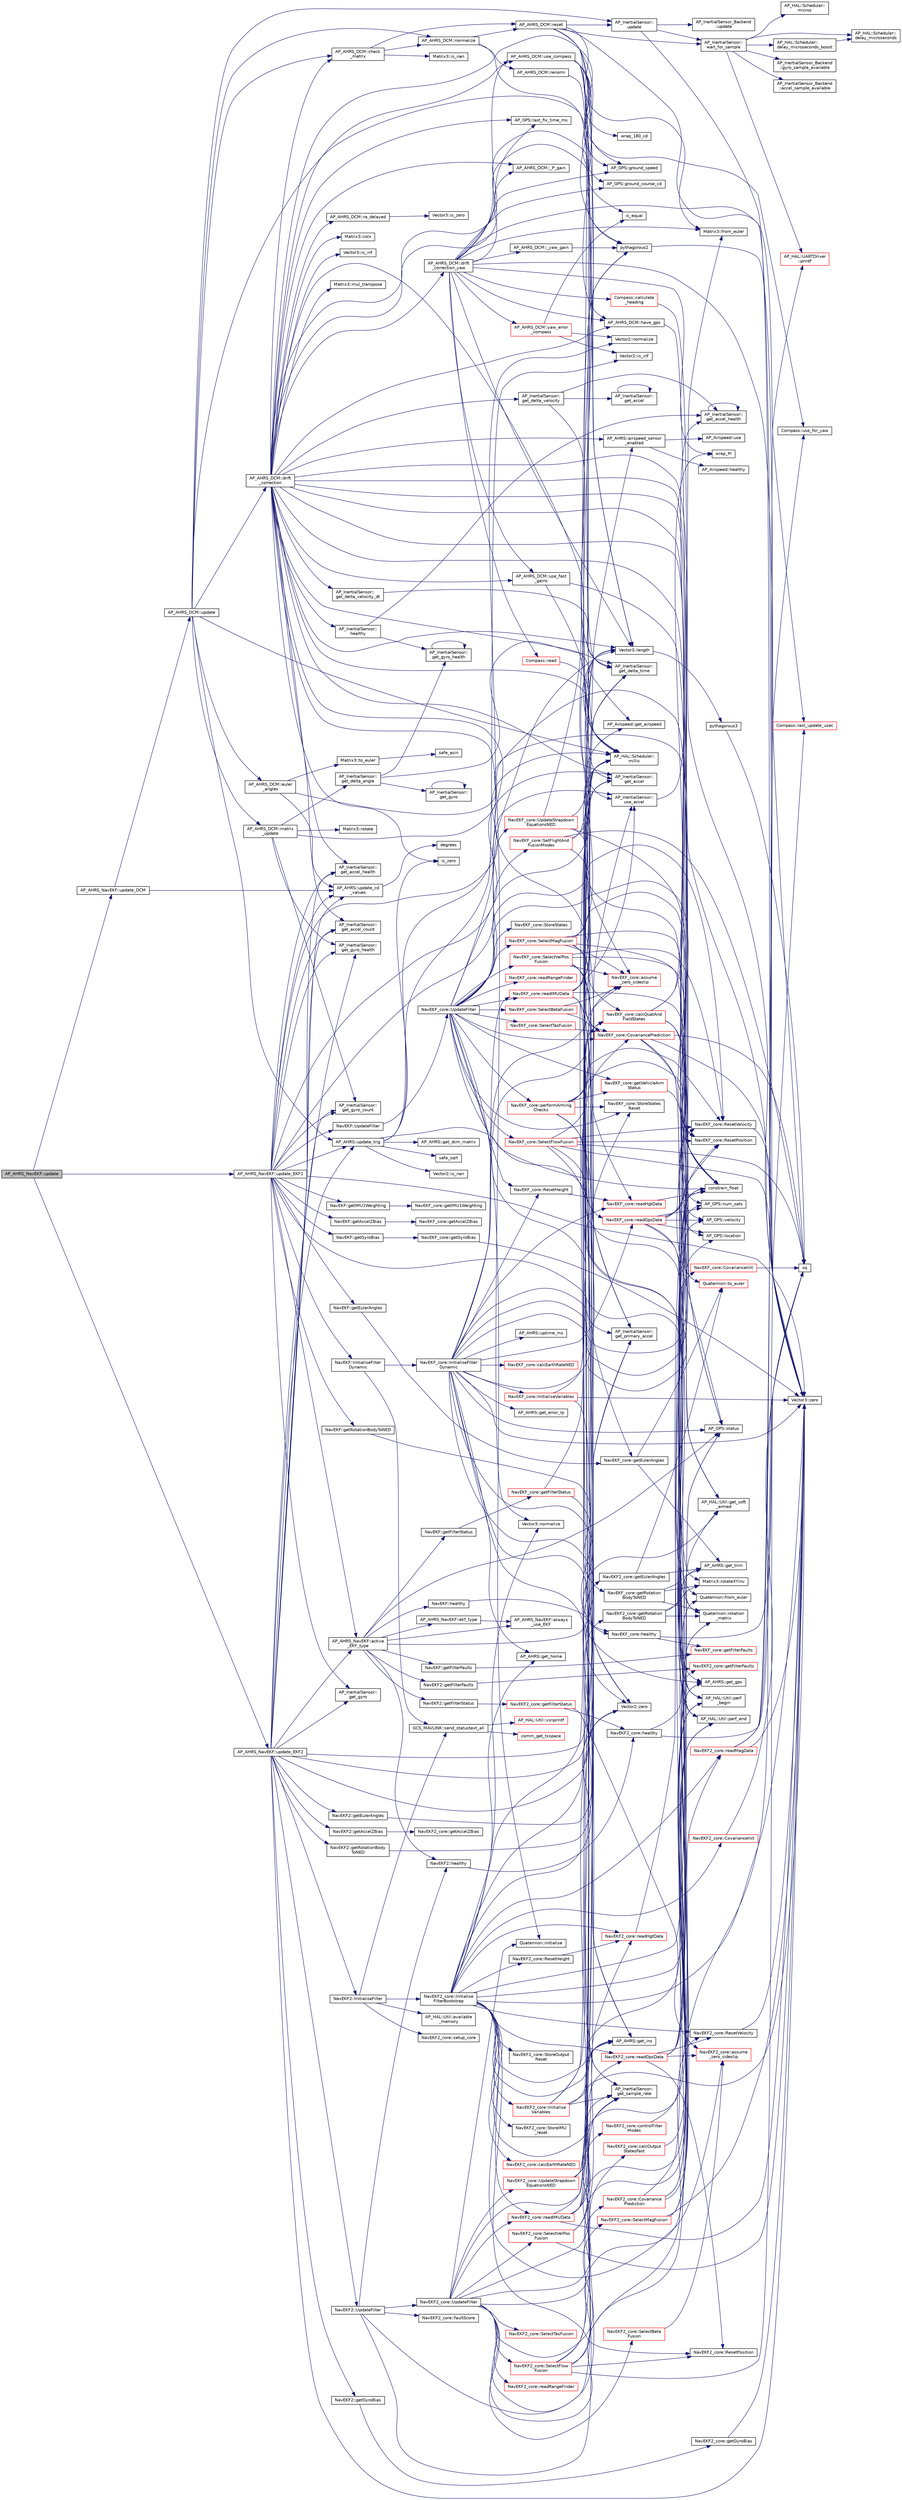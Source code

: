 digraph "AP_AHRS_NavEKF::update"
{
 // INTERACTIVE_SVG=YES
  edge [fontname="Helvetica",fontsize="10",labelfontname="Helvetica",labelfontsize="10"];
  node [fontname="Helvetica",fontsize="10",shape=record];
  rankdir="LR";
  Node1 [label="AP_AHRS_NavEKF::update",height=0.2,width=0.4,color="black", fillcolor="grey75", style="filled", fontcolor="black"];
  Node1 -> Node2 [color="midnightblue",fontsize="10",style="solid",fontname="Helvetica"];
  Node2 [label="AP_AHRS_NavEKF::update_DCM",height=0.2,width=0.4,color="black", fillcolor="white", style="filled",URL="$classAP__AHRS__NavEKF.html#a95d351e1c2bc77147bb535a28261cf23"];
  Node2 -> Node3 [color="midnightblue",fontsize="10",style="solid",fontname="Helvetica"];
  Node3 [label="AP_AHRS::update_cd\l_values",height=0.2,width=0.4,color="black", fillcolor="white", style="filled",URL="$classAP__AHRS.html#a8bf3f8d2410b5456bc43b937c872e6bb"];
  Node3 -> Node4 [color="midnightblue",fontsize="10",style="solid",fontname="Helvetica"];
  Node4 [label="degrees",height=0.2,width=0.4,color="black", fillcolor="white", style="filled",URL="$AP__Math_8h.html#a420f396aeb3fce0177dead408c1c2da2"];
  Node2 -> Node5 [color="midnightblue",fontsize="10",style="solid",fontname="Helvetica"];
  Node5 [label="AP_AHRS_DCM::update",height=0.2,width=0.4,color="black", fillcolor="white", style="filled",URL="$classAP__AHRS__DCM.html#a6bf59b99999767fdbf4dfd363bc51bfd"];
  Node5 -> Node6 [color="midnightblue",fontsize="10",style="solid",fontname="Helvetica"];
  Node6 [label="AP_HAL::Scheduler::\lmillis",height=0.2,width=0.4,color="black", fillcolor="white", style="filled",URL="$classAP__HAL_1_1Scheduler.html#a26b68339fc68a562d8d3a1238d0ec8c1"];
  Node5 -> Node7 [color="midnightblue",fontsize="10",style="solid",fontname="Helvetica"];
  Node7 [label="AP_InertialSensor::\lupdate",height=0.2,width=0.4,color="black", fillcolor="white", style="filled",URL="$classAP__InertialSensor.html#a2ab4e9e49af5ae38f38d3818fde2b675"];
  Node7 -> Node8 [color="midnightblue",fontsize="10",style="solid",fontname="Helvetica"];
  Node8 [label="AP_InertialSensor::\lwait_for_sample",height=0.2,width=0.4,color="black", fillcolor="white", style="filled",URL="$classAP__InertialSensor.html#aa4faf114689e827390b5da7bc6fd5f20"];
  Node8 -> Node9 [color="midnightblue",fontsize="10",style="solid",fontname="Helvetica"];
  Node9 [label="AP_HAL::Scheduler::\lmicros",height=0.2,width=0.4,color="black", fillcolor="white", style="filled",URL="$classAP__HAL_1_1Scheduler.html#add46d722bfb08a16f220e63591654e46"];
  Node8 -> Node10 [color="midnightblue",fontsize="10",style="solid",fontname="Helvetica"];
  Node10 [label="AP_HAL::Scheduler::\ldelay_microseconds_boost",height=0.2,width=0.4,color="black", fillcolor="white", style="filled",URL="$classAP__HAL_1_1Scheduler.html#aa0beaea3a0ce331569f7617c10a06f53"];
  Node10 -> Node11 [color="midnightblue",fontsize="10",style="solid",fontname="Helvetica"];
  Node11 [label="AP_HAL::Scheduler::\ldelay_microseconds",height=0.2,width=0.4,color="black", fillcolor="white", style="filled",URL="$classAP__HAL_1_1Scheduler.html#a78c4f1b1f192ac1c99544b6cc8f099b0"];
  Node8 -> Node12 [color="midnightblue",fontsize="10",style="solid",fontname="Helvetica"];
  Node12 [label="AP_InertialSensor_Backend\l::gyro_sample_available",height=0.2,width=0.4,color="black", fillcolor="white", style="filled",URL="$classAP__InertialSensor__Backend.html#a1e40c452864d32dba89bb000c4381e52"];
  Node8 -> Node13 [color="midnightblue",fontsize="10",style="solid",fontname="Helvetica"];
  Node13 [label="AP_InertialSensor_Backend\l::accel_sample_available",height=0.2,width=0.4,color="black", fillcolor="white", style="filled",URL="$classAP__InertialSensor__Backend.html#a0136c556865dd4a0f123ce8444f042de"];
  Node8 -> Node11 [color="midnightblue",fontsize="10",style="solid",fontname="Helvetica"];
  Node8 -> Node14 [color="midnightblue",fontsize="10",style="solid",fontname="Helvetica"];
  Node14 [label="AP_HAL::UARTDriver\l::printf",height=0.2,width=0.4,color="red", fillcolor="white", style="filled",URL="$classAP__HAL_1_1UARTDriver.html#a65c7824b8877f7a2f79365c8ffae8f56"];
  Node7 -> Node15 [color="midnightblue",fontsize="10",style="solid",fontname="Helvetica"];
  Node15 [label="AP_InertialSensor_Backend\l::update",height=0.2,width=0.4,color="black", fillcolor="white", style="filled",URL="$classAP__InertialSensor__Backend.html#a7016ddeb343d823f9fe518fd414ba848"];
  Node7 -> Node16 [color="midnightblue",fontsize="10",style="solid",fontname="Helvetica"];
  Node16 [label="Vector3::zero",height=0.2,width=0.4,color="black", fillcolor="white", style="filled",URL="$classVector3.html#adf1769d5ee5df2f8585df2f540fa5efe"];
  Node5 -> Node17 [color="midnightblue",fontsize="10",style="solid",fontname="Helvetica"];
  Node17 [label="AP_InertialSensor::\lget_delta_time",height=0.2,width=0.4,color="black", fillcolor="white", style="filled",URL="$classAP__InertialSensor.html#a7091792f55b39778157617b5e38e6075"];
  Node5 -> Node18 [color="midnightblue",fontsize="10",style="solid",fontname="Helvetica"];
  Node18 [label="AP_AHRS_DCM::matrix\l_update",height=0.2,width=0.4,color="black", fillcolor="white", style="filled",URL="$classAP__AHRS__DCM.html#acc7f8beea93c6ddd74f162c6816ad7a6"];
  Node18 -> Node16 [color="midnightblue",fontsize="10",style="solid",fontname="Helvetica"];
  Node18 -> Node19 [color="midnightblue",fontsize="10",style="solid",fontname="Helvetica"];
  Node19 [label="AP_InertialSensor::\lget_gyro_count",height=0.2,width=0.4,color="black", fillcolor="white", style="filled",URL="$classAP__InertialSensor.html#aef7fac4fe6ae817ed325f9e35735e94d"];
  Node18 -> Node20 [color="midnightblue",fontsize="10",style="solid",fontname="Helvetica"];
  Node20 [label="AP_InertialSensor::\lget_gyro_health",height=0.2,width=0.4,color="black", fillcolor="white", style="filled",URL="$classAP__InertialSensor.html#abc8c1aea2c3bc58a05d8d9832a9d1194"];
  Node18 -> Node21 [color="midnightblue",fontsize="10",style="solid",fontname="Helvetica"];
  Node21 [label="AP_InertialSensor::\lget_delta_angle",height=0.2,width=0.4,color="black", fillcolor="white", style="filled",URL="$classAP__InertialSensor.html#a3be069418436a7fc7a9f87c2b8b34730"];
  Node21 -> Node22 [color="midnightblue",fontsize="10",style="solid",fontname="Helvetica"];
  Node22 [label="AP_InertialSensor::\lget_gyro_health",height=0.2,width=0.4,color="black", fillcolor="white", style="filled",URL="$classAP__InertialSensor.html#aaaf8d4cc4a63cb4cd2aca8f3f59166e0"];
  Node22 -> Node22 [color="midnightblue",fontsize="10",style="solid",fontname="Helvetica"];
  Node21 -> Node23 [color="midnightblue",fontsize="10",style="solid",fontname="Helvetica"];
  Node23 [label="AP_InertialSensor::\lget_gyro",height=0.2,width=0.4,color="black", fillcolor="white", style="filled",URL="$classAP__InertialSensor.html#a2dfdb20e8bf86d75cf1e03f0b205ad77"];
  Node23 -> Node23 [color="midnightblue",fontsize="10",style="solid",fontname="Helvetica"];
  Node21 -> Node17 [color="midnightblue",fontsize="10",style="solid",fontname="Helvetica"];
  Node18 -> Node24 [color="midnightblue",fontsize="10",style="solid",fontname="Helvetica"];
  Node24 [label="Matrix3::rotate",height=0.2,width=0.4,color="black", fillcolor="white", style="filled",URL="$classMatrix3.html#a6f044e8d64f6f10e054af962487399b9"];
  Node5 -> Node25 [color="midnightblue",fontsize="10",style="solid",fontname="Helvetica"];
  Node25 [label="AP_AHRS_DCM::normalize",height=0.2,width=0.4,color="black", fillcolor="white", style="filled",URL="$classAP__AHRS__DCM.html#ace68e355f57ff433c22fab05ebecd549"];
  Node25 -> Node26 [color="midnightblue",fontsize="10",style="solid",fontname="Helvetica"];
  Node26 [label="AP_AHRS_DCM::renorm",height=0.2,width=0.4,color="black", fillcolor="white", style="filled",URL="$classAP__AHRS__DCM.html#a4e552fb518628edd09e649cebb091363"];
  Node26 -> Node27 [color="midnightblue",fontsize="10",style="solid",fontname="Helvetica"];
  Node27 [label="Vector3::length",height=0.2,width=0.4,color="black", fillcolor="white", style="filled",URL="$classVector3.html#ac1fd5514e368a1e1c2d13f71eda18345"];
  Node27 -> Node28 [color="midnightblue",fontsize="10",style="solid",fontname="Helvetica"];
  Node28 [label="pythagorous3",height=0.2,width=0.4,color="black", fillcolor="white", style="filled",URL="$AP__Math_8h.html#a6b05ff3296c2ed55b1cd74262a7330f6"];
  Node28 -> Node29 [color="midnightblue",fontsize="10",style="solid",fontname="Helvetica"];
  Node29 [label="sq",height=0.2,width=0.4,color="black", fillcolor="white", style="filled",URL="$AP__Math_8h.html#a00f57739f8671cb41eae08a51b7cbf7c"];
  Node25 -> Node6 [color="midnightblue",fontsize="10",style="solid",fontname="Helvetica"];
  Node25 -> Node30 [color="midnightblue",fontsize="10",style="solid",fontname="Helvetica"];
  Node30 [label="AP_AHRS_DCM::reset",height=0.2,width=0.4,color="black", fillcolor="white", style="filled",URL="$classAP__AHRS__DCM.html#ab7eaf00b45361ca1c55149781c10bb82"];
  Node30 -> Node16 [color="midnightblue",fontsize="10",style="solid",fontname="Helvetica"];
  Node30 -> Node31 [color="midnightblue",fontsize="10",style="solid",fontname="Helvetica"];
  Node31 [label="Matrix3::from_euler",height=0.2,width=0.4,color="black", fillcolor="white", style="filled",URL="$classMatrix3.html#a62587bd216436f09f06b9e1330f84bc0",tooltip="-*- tab-width: 4; Mode: C++; c-basic-offset: 4; indent-tabs-mode: nil -*- "];
  Node30 -> Node32 [color="midnightblue",fontsize="10",style="solid",fontname="Helvetica"];
  Node32 [label="AP_InertialSensor::\lget_accel",height=0.2,width=0.4,color="black", fillcolor="white", style="filled",URL="$classAP__InertialSensor.html#a0f63a4a0e6fc84d6ab9519bc4b254055"];
  Node30 -> Node27 [color="midnightblue",fontsize="10",style="solid",fontname="Helvetica"];
  Node30 -> Node8 [color="midnightblue",fontsize="10",style="solid",fontname="Helvetica"];
  Node30 -> Node7 [color="midnightblue",fontsize="10",style="solid",fontname="Helvetica"];
  Node30 -> Node33 [color="midnightblue",fontsize="10",style="solid",fontname="Helvetica"];
  Node33 [label="pythagorous2",height=0.2,width=0.4,color="black", fillcolor="white", style="filled",URL="$AP__Math_8h.html#a4a065531591469723bec18f9034a91c3"];
  Node33 -> Node29 [color="midnightblue",fontsize="10",style="solid",fontname="Helvetica"];
  Node30 -> Node6 [color="midnightblue",fontsize="10",style="solid",fontname="Helvetica"];
  Node5 -> Node34 [color="midnightblue",fontsize="10",style="solid",fontname="Helvetica"];
  Node34 [label="AP_AHRS_DCM::drift\l_correction",height=0.2,width=0.4,color="black", fillcolor="white", style="filled",URL="$classAP__AHRS__DCM.html#a8c3304b59bc6a27f24c686985c100549"];
  Node34 -> Node35 [color="midnightblue",fontsize="10",style="solid",fontname="Helvetica"];
  Node35 [label="AP_AHRS_DCM::drift\l_correction_yaw",height=0.2,width=0.4,color="black", fillcolor="white", style="filled",URL="$classAP__AHRS__DCM.html#a101f2aaddcc7e97e690924d4e9d7a191"];
  Node35 -> Node36 [color="midnightblue",fontsize="10",style="solid",fontname="Helvetica"];
  Node36 [label="AP_AHRS_DCM::use_compass",height=0.2,width=0.4,color="black", fillcolor="white", style="filled",URL="$classAP__AHRS__DCM.html#aa257c8f0d20ec0bd05d68c684c5b5f8a"];
  Node36 -> Node37 [color="midnightblue",fontsize="10",style="solid",fontname="Helvetica"];
  Node37 [label="Compass::use_for_yaw",height=0.2,width=0.4,color="black", fillcolor="white", style="filled",URL="$classCompass.html#a97437729a583cd900e4dd1d6d84a4a0e",tooltip="return true if the compass should be used for yaw calculations "];
  Node36 -> Node38 [color="midnightblue",fontsize="10",style="solid",fontname="Helvetica"];
  Node38 [label="AP_AHRS_DCM::have_gps",height=0.2,width=0.4,color="black", fillcolor="white", style="filled",URL="$classAP__AHRS__DCM.html#afa5a3211156bb998a42c39daf613b736"];
  Node38 -> Node39 [color="midnightblue",fontsize="10",style="solid",fontname="Helvetica"];
  Node39 [label="AP_GPS::status",height=0.2,width=0.4,color="black", fillcolor="white", style="filled",URL="$classAP__GPS.html#a9093c8cf1d5a78ccd8677229bb314d37",tooltip="Query GPS status. "];
  Node36 -> Node40 [color="midnightblue",fontsize="10",style="solid",fontname="Helvetica"];
  Node40 [label="AP_GPS::ground_speed",height=0.2,width=0.4,color="black", fillcolor="white", style="filled",URL="$classAP__GPS.html#a426041563da447ec6e9cde1926a88fdb"];
  Node36 -> Node41 [color="midnightblue",fontsize="10",style="solid",fontname="Helvetica"];
  Node41 [label="wrap_180_cd",height=0.2,width=0.4,color="black", fillcolor="white", style="filled",URL="$AP__Math_8h.html#a35821002985a8e3e526c8ccad9bb9934"];
  Node36 -> Node42 [color="midnightblue",fontsize="10",style="solid",fontname="Helvetica"];
  Node42 [label="AP_GPS::ground_course_cd",height=0.2,width=0.4,color="black", fillcolor="white", style="filled",URL="$classAP__GPS.html#a94caaa8676fecb6c0c4a8a58eea3b106"];
  Node36 -> Node27 [color="midnightblue",fontsize="10",style="solid",fontname="Helvetica"];
  Node36 -> Node6 [color="midnightblue",fontsize="10",style="solid",fontname="Helvetica"];
  Node35 -> Node43 [color="midnightblue",fontsize="10",style="solid",fontname="Helvetica"];
  Node43 [label="Compass::last_update_usec",height=0.2,width=0.4,color="red", fillcolor="white", style="filled",URL="$classCompass.html#a9600516e0dbde9186d3b14b3457af013"];
  Node35 -> Node44 [color="midnightblue",fontsize="10",style="solid",fontname="Helvetica"];
  Node44 [label="Compass::read",height=0.2,width=0.4,color="red", fillcolor="white", style="filled",URL="$classCompass.html#a2593e947a6c8a4937dccd2d367158b74"];
  Node44 -> Node6 [color="midnightblue",fontsize="10",style="solid",fontname="Helvetica"];
  Node35 -> Node45 [color="midnightblue",fontsize="10",style="solid",fontname="Helvetica"];
  Node45 [label="Compass::calculate\l_heading",height=0.2,width=0.4,color="red", fillcolor="white", style="filled",URL="$classCompass.html#aeef734d2cd69c8c0c3efa182ec7f80bb"];
  Node45 -> Node46 [color="midnightblue",fontsize="10",style="solid",fontname="Helvetica"];
  Node46 [label="constrain_float",height=0.2,width=0.4,color="black", fillcolor="white", style="filled",URL="$AP__Math_8h.html#a27149a7dfbb14319088e8332705c0046"];
  Node35 -> Node31 [color="midnightblue",fontsize="10",style="solid",fontname="Helvetica"];
  Node35 -> Node16 [color="midnightblue",fontsize="10",style="solid",fontname="Helvetica"];
  Node35 -> Node47 [color="midnightblue",fontsize="10",style="solid",fontname="Helvetica"];
  Node47 [label="AP_AHRS_DCM::yaw_error\l_compass",height=0.2,width=0.4,color="red", fillcolor="white", style="filled",URL="$classAP__AHRS__DCM.html#a5a98cf4f7346879e60a0f977757a6634"];
  Node47 -> Node48 [color="midnightblue",fontsize="10",style="solid",fontname="Helvetica"];
  Node48 [label="Vector2::normalize",height=0.2,width=0.4,color="black", fillcolor="white", style="filled",URL="$structVector2.html#ace2a626eaa79412e2946216e9c3e63c6"];
  Node47 -> Node49 [color="midnightblue",fontsize="10",style="solid",fontname="Helvetica"];
  Node49 [label="Vector2::is_inf",height=0.2,width=0.4,color="black", fillcolor="white", style="filled",URL="$structVector2.html#aa5e9fddaa1ce691bc6f3e9746e70acee"];
  Node47 -> Node50 [color="midnightblue",fontsize="10",style="solid",fontname="Helvetica"];
  Node50 [label="is_equal",height=0.2,width=0.4,color="black", fillcolor="white", style="filled",URL="$AP__Math_8h.html#acedd05d9f5ab6f2878991cc684e17c18"];
  Node35 -> Node51 [color="midnightblue",fontsize="10",style="solid",fontname="Helvetica"];
  Node51 [label="AP_GPS::last_fix_time_ms",height=0.2,width=0.4,color="black", fillcolor="white", style="filled",URL="$classAP__GPS.html#a2ce70cc34e62a3f0e5980f56d9a36856"];
  Node35 -> Node38 [color="midnightblue",fontsize="10",style="solid",fontname="Helvetica"];
  Node35 -> Node40 [color="midnightblue",fontsize="10",style="solid",fontname="Helvetica"];
  Node35 -> Node42 [color="midnightblue",fontsize="10",style="solid",fontname="Helvetica"];
  Node35 -> Node52 [color="midnightblue",fontsize="10",style="solid",fontname="Helvetica"];
  Node52 [label="wrap_PI",height=0.2,width=0.4,color="black", fillcolor="white", style="filled",URL="$AP__Math_8h.html#ada62278a4b460237f914e1c6a5355e55"];
  Node35 -> Node27 [color="midnightblue",fontsize="10",style="solid",fontname="Helvetica"];
  Node35 -> Node53 [color="midnightblue",fontsize="10",style="solid",fontname="Helvetica"];
  Node53 [label="AP_AHRS_DCM::_P_gain",height=0.2,width=0.4,color="black", fillcolor="white", style="filled",URL="$classAP__AHRS__DCM.html#ab325da9c7e120fb193d8ef26b1d05acd"];
  Node35 -> Node54 [color="midnightblue",fontsize="10",style="solid",fontname="Helvetica"];
  Node54 [label="AP_AHRS_DCM::_yaw_gain",height=0.2,width=0.4,color="black", fillcolor="white", style="filled",URL="$classAP__AHRS__DCM.html#a9a121e2a1640bca4d91898439398e995"];
  Node54 -> Node33 [color="midnightblue",fontsize="10",style="solid",fontname="Helvetica"];
  Node35 -> Node55 [color="midnightblue",fontsize="10",style="solid",fontname="Helvetica"];
  Node55 [label="AP_AHRS_DCM::use_fast\l_gains",height=0.2,width=0.4,color="black", fillcolor="white", style="filled",URL="$classAP__AHRS__DCM.html#aa153e7a64b9e3b87ecc46f1cf1532599"];
  Node55 -> Node56 [color="midnightblue",fontsize="10",style="solid",fontname="Helvetica"];
  Node56 [label="AP_HAL::Util::get_soft\l_armed",height=0.2,width=0.4,color="black", fillcolor="white", style="filled",URL="$classAP__HAL_1_1Util.html#a973ee89f8eee7af3a4d2a3eb700cbf3c"];
  Node55 -> Node6 [color="midnightblue",fontsize="10",style="solid",fontname="Helvetica"];
  Node34 -> Node57 [color="midnightblue",fontsize="10",style="solid",fontname="Helvetica"];
  Node57 [label="AP_InertialSensor::\lget_accel_count",height=0.2,width=0.4,color="black", fillcolor="white", style="filled",URL="$classAP__InertialSensor.html#ac57331a5046d45016ef900726e1be2fb"];
  Node34 -> Node58 [color="midnightblue",fontsize="10",style="solid",fontname="Helvetica"];
  Node58 [label="AP_InertialSensor::\lget_accel_health",height=0.2,width=0.4,color="black", fillcolor="white", style="filled",URL="$classAP__InertialSensor.html#a2044e7b3804c73b4c393d3988351a96e"];
  Node34 -> Node59 [color="midnightblue",fontsize="10",style="solid",fontname="Helvetica"];
  Node59 [label="AP_InertialSensor::\lget_delta_velocity",height=0.2,width=0.4,color="black", fillcolor="white", style="filled",URL="$classAP__InertialSensor.html#ae29959984a5cbda37ebfce599f89ef73"];
  Node59 -> Node60 [color="midnightblue",fontsize="10",style="solid",fontname="Helvetica"];
  Node60 [label="AP_InertialSensor::\lget_accel_health",height=0.2,width=0.4,color="black", fillcolor="white", style="filled",URL="$classAP__InertialSensor.html#ad62d78eafa668b24e1969ee38a4aa882"];
  Node60 -> Node60 [color="midnightblue",fontsize="10",style="solid",fontname="Helvetica"];
  Node59 -> Node61 [color="midnightblue",fontsize="10",style="solid",fontname="Helvetica"];
  Node61 [label="AP_InertialSensor::\lget_accel",height=0.2,width=0.4,color="black", fillcolor="white", style="filled",URL="$classAP__InertialSensor.html#a0e468eca65e425f017c8467039900573"];
  Node61 -> Node61 [color="midnightblue",fontsize="10",style="solid",fontname="Helvetica"];
  Node59 -> Node17 [color="midnightblue",fontsize="10",style="solid",fontname="Helvetica"];
  Node34 -> Node62 [color="midnightblue",fontsize="10",style="solid",fontname="Helvetica"];
  Node62 [label="AP_InertialSensor::\lget_delta_velocity_dt",height=0.2,width=0.4,color="black", fillcolor="white", style="filled",URL="$classAP__InertialSensor.html#ad22e8ed9b13a093d5cf3a2a420522b3b"];
  Node62 -> Node17 [color="midnightblue",fontsize="10",style="solid",fontname="Helvetica"];
  Node34 -> Node63 [color="midnightblue",fontsize="10",style="solid",fontname="Helvetica"];
  Node63 [label="AP_InertialSensor::\luse_accel",height=0.2,width=0.4,color="black", fillcolor="white", style="filled",URL="$classAP__InertialSensor.html#a733bdee49ff9e3f1a911874469a1a3ac"];
  Node63 -> Node60 [color="midnightblue",fontsize="10",style="solid",fontname="Helvetica"];
  Node34 -> Node46 [color="midnightblue",fontsize="10",style="solid",fontname="Helvetica"];
  Node34 -> Node64 [color="midnightblue",fontsize="10",style="solid",fontname="Helvetica"];
  Node64 [label="AP_InertialSensor::\lget_primary_accel",height=0.2,width=0.4,color="black", fillcolor="white", style="filled",URL="$classAP__InertialSensor.html#ab7e75af54a874d77240c89c6e5152a99"];
  Node34 -> Node38 [color="midnightblue",fontsize="10",style="solid",fontname="Helvetica"];
  Node34 -> Node39 [color="midnightblue",fontsize="10",style="solid",fontname="Helvetica"];
  Node34 -> Node65 [color="midnightblue",fontsize="10",style="solid",fontname="Helvetica"];
  Node65 [label="AP_GPS::num_sats",height=0.2,width=0.4,color="black", fillcolor="white", style="filled",URL="$classAP__GPS.html#af74c8da8ab7394a33b0f0e64582d8648"];
  Node34 -> Node66 [color="midnightblue",fontsize="10",style="solid",fontname="Helvetica"];
  Node66 [label="AP_AHRS::airspeed_sensor\l_enabled",height=0.2,width=0.4,color="black", fillcolor="white", style="filled",URL="$classAP__AHRS.html#a8691156c332da099e3f5952e72ae2a58"];
  Node66 -> Node67 [color="midnightblue",fontsize="10",style="solid",fontname="Helvetica"];
  Node67 [label="AP_Airspeed::use",height=0.2,width=0.4,color="black", fillcolor="white", style="filled",URL="$classAP__Airspeed.html#a6162295b433e3a863c0d4b9086b19014"];
  Node66 -> Node68 [color="midnightblue",fontsize="10",style="solid",fontname="Helvetica"];
  Node68 [label="AP_Airspeed::healthy",height=0.2,width=0.4,color="black", fillcolor="white", style="filled",URL="$classAP__Airspeed.html#acddaade777fa87d5b8c904c79be01204"];
  Node34 -> Node69 [color="midnightblue",fontsize="10",style="solid",fontname="Helvetica"];
  Node69 [label="AP_Airspeed::get_airspeed",height=0.2,width=0.4,color="black", fillcolor="white", style="filled",URL="$classAP__Airspeed.html#a1027b15b91e0af1dbfe8b999a88c8a25"];
  Node34 -> Node70 [color="midnightblue",fontsize="10",style="solid",fontname="Helvetica"];
  Node70 [label="Matrix3::colx",height=0.2,width=0.4,color="black", fillcolor="white", style="filled",URL="$classMatrix3.html#a6dbf35887ea4aa5b7fe5421e457ffa1f"];
  Node34 -> Node6 [color="midnightblue",fontsize="10",style="solid",fontname="Helvetica"];
  Node34 -> Node51 [color="midnightblue",fontsize="10",style="solid",fontname="Helvetica"];
  Node34 -> Node71 [color="midnightblue",fontsize="10",style="solid",fontname="Helvetica"];
  Node71 [label="AP_GPS::velocity",height=0.2,width=0.4,color="black", fillcolor="white", style="filled",URL="$classAP__GPS.html#a8b36acdc5098b3f77e28ec640b438fbd"];
  Node34 -> Node27 [color="midnightblue",fontsize="10",style="solid",fontname="Helvetica"];
  Node34 -> Node72 [color="midnightblue",fontsize="10",style="solid",fontname="Helvetica"];
  Node72 [label="AP_GPS::location",height=0.2,width=0.4,color="black", fillcolor="white", style="filled",URL="$classAP__GPS.html#a2ca8a9bad47faad1baeb09e124979022"];
  Node34 -> Node73 [color="midnightblue",fontsize="10",style="solid",fontname="Helvetica"];
  Node73 [label="Vector3::normalize",height=0.2,width=0.4,color="black", fillcolor="white", style="filled",URL="$classVector3.html#a9b147a862a1b86ed2e5b735d19da3da1"];
  Node34 -> Node74 [color="midnightblue",fontsize="10",style="solid",fontname="Helvetica"];
  Node74 [label="Vector3::is_inf",height=0.2,width=0.4,color="black", fillcolor="white", style="filled",URL="$classVector3.html#aa62985d395985b7047835c5fc6ab8092"];
  Node34 -> Node75 [color="midnightblue",fontsize="10",style="solid",fontname="Helvetica"];
  Node75 [label="AP_AHRS_DCM::ra_delayed",height=0.2,width=0.4,color="black", fillcolor="white", style="filled",URL="$classAP__AHRS__DCM.html#a7bc37bdad09338db918fbda9261f2c66"];
  Node75 -> Node76 [color="midnightblue",fontsize="10",style="solid",fontname="Helvetica"];
  Node76 [label="Vector3::is_zero",height=0.2,width=0.4,color="black", fillcolor="white", style="filled",URL="$classVector3.html#a0a3015b68acc33e5ca34bbe122d7fc66"];
  Node34 -> Node77 [color="midnightblue",fontsize="10",style="solid",fontname="Helvetica"];
  Node77 [label="is_zero",height=0.2,width=0.4,color="black", fillcolor="white", style="filled",URL="$AP__Math_8h.html#a108b79eeb35c5d58f324458ec9e1e9f2"];
  Node34 -> Node33 [color="midnightblue",fontsize="10",style="solid",fontname="Helvetica"];
  Node34 -> Node36 [color="midnightblue",fontsize="10",style="solid",fontname="Helvetica"];
  Node34 -> Node50 [color="midnightblue",fontsize="10",style="solid",fontname="Helvetica"];
  Node34 -> Node78 [color="midnightblue",fontsize="10",style="solid",fontname="Helvetica"];
  Node78 [label="AP_InertialSensor::\lhealthy",height=0.2,width=0.4,color="black", fillcolor="white", style="filled",URL="$classAP__InertialSensor.html#af9a2cb87b1d88d9f9c450bfb601e78b0"];
  Node78 -> Node22 [color="midnightblue",fontsize="10",style="solid",fontname="Helvetica"];
  Node78 -> Node60 [color="midnightblue",fontsize="10",style="solid",fontname="Helvetica"];
  Node34 -> Node16 [color="midnightblue",fontsize="10",style="solid",fontname="Helvetica"];
  Node34 -> Node79 [color="midnightblue",fontsize="10",style="solid",fontname="Helvetica"];
  Node79 [label="Matrix3::mul_transpose",height=0.2,width=0.4,color="black", fillcolor="white", style="filled",URL="$classMatrix3.html#a3705734aec6b67d729011cd792d7398a"];
  Node34 -> Node80 [color="midnightblue",fontsize="10",style="solid",fontname="Helvetica"];
  Node80 [label="AP_AHRS_DCM::check\l_matrix",height=0.2,width=0.4,color="black", fillcolor="white", style="filled",URL="$classAP__AHRS__DCM.html#aa7cd5fe913c090673b3dcaa3da9eacb3"];
  Node80 -> Node81 [color="midnightblue",fontsize="10",style="solid",fontname="Helvetica"];
  Node81 [label="Matrix3::is_nan",height=0.2,width=0.4,color="black", fillcolor="white", style="filled",URL="$classMatrix3.html#a2c69227a793818d8a8f47e99ffa99885"];
  Node80 -> Node30 [color="midnightblue",fontsize="10",style="solid",fontname="Helvetica"];
  Node80 -> Node25 [color="midnightblue",fontsize="10",style="solid",fontname="Helvetica"];
  Node34 -> Node53 [color="midnightblue",fontsize="10",style="solid",fontname="Helvetica"];
  Node34 -> Node55 [color="midnightblue",fontsize="10",style="solid",fontname="Helvetica"];
  Node34 -> Node40 [color="midnightblue",fontsize="10",style="solid",fontname="Helvetica"];
  Node34 -> Node32 [color="midnightblue",fontsize="10",style="solid",fontname="Helvetica"];
  Node5 -> Node80 [color="midnightblue",fontsize="10",style="solid",fontname="Helvetica"];
  Node5 -> Node82 [color="midnightblue",fontsize="10",style="solid",fontname="Helvetica"];
  Node82 [label="AP_AHRS_DCM::euler\l_angles",height=0.2,width=0.4,color="black", fillcolor="white", style="filled",URL="$classAP__AHRS__DCM.html#a78be7bcd6145ccfea4499800fabc65e5"];
  Node82 -> Node83 [color="midnightblue",fontsize="10",style="solid",fontname="Helvetica"];
  Node83 [label="Matrix3::rotateXYinv",height=0.2,width=0.4,color="black", fillcolor="white", style="filled",URL="$classMatrix3.html#af6fb286af49f43844ba70cbb80ab2db7"];
  Node82 -> Node84 [color="midnightblue",fontsize="10",style="solid",fontname="Helvetica"];
  Node84 [label="Matrix3::to_euler",height=0.2,width=0.4,color="black", fillcolor="white", style="filled",URL="$classMatrix3.html#a893c6a712d52e47dbb7ed2d7a548046e"];
  Node84 -> Node85 [color="midnightblue",fontsize="10",style="solid",fontname="Helvetica"];
  Node85 [label="safe_asin",height=0.2,width=0.4,color="black", fillcolor="white", style="filled",URL="$AP__Math_8cpp.html#a2706fd969ad73bc8ef977d964c04f4a3"];
  Node82 -> Node3 [color="midnightblue",fontsize="10",style="solid",fontname="Helvetica"];
  Node5 -> Node86 [color="midnightblue",fontsize="10",style="solid",fontname="Helvetica"];
  Node86 [label="AP_AHRS::update_trig",height=0.2,width=0.4,color="black", fillcolor="white", style="filled",URL="$classAP__AHRS.html#a34c0a28db3bc87426f69e34e5949bd8b"];
  Node86 -> Node87 [color="midnightblue",fontsize="10",style="solid",fontname="Helvetica"];
  Node87 [label="AP_AHRS::get_dcm_matrix",height=0.2,width=0.4,color="black", fillcolor="white", style="filled",URL="$classAP__AHRS.html#aeabf15a0103be3040fb4ff0de69658ab"];
  Node86 -> Node48 [color="midnightblue",fontsize="10",style="solid",fontname="Helvetica"];
  Node86 -> Node46 [color="midnightblue",fontsize="10",style="solid",fontname="Helvetica"];
  Node86 -> Node88 [color="midnightblue",fontsize="10",style="solid",fontname="Helvetica"];
  Node88 [label="safe_sqrt",height=0.2,width=0.4,color="black", fillcolor="white", style="filled",URL="$AP__Math_8cpp.html#a7b812b7e8008b90ab24bcd9c3b0e8e3b"];
  Node86 -> Node77 [color="midnightblue",fontsize="10",style="solid",fontname="Helvetica"];
  Node86 -> Node49 [color="midnightblue",fontsize="10",style="solid",fontname="Helvetica"];
  Node86 -> Node89 [color="midnightblue",fontsize="10",style="solid",fontname="Helvetica"];
  Node89 [label="Vector2::is_nan",height=0.2,width=0.4,color="black", fillcolor="white", style="filled",URL="$structVector2.html#a7be163e235660e630dd10600143b0374"];
  Node1 -> Node90 [color="midnightblue",fontsize="10",style="solid",fontname="Helvetica"];
  Node90 [label="AP_AHRS_NavEKF::update_EKF1",height=0.2,width=0.4,color="black", fillcolor="white", style="filled",URL="$classAP__AHRS__NavEKF.html#aff7b2c4f3428a48ab5ed210e89df4f76"];
  Node90 -> Node6 [color="midnightblue",fontsize="10",style="solid",fontname="Helvetica"];
  Node90 -> Node91 [color="midnightblue",fontsize="10",style="solid",fontname="Helvetica"];
  Node91 [label="NavEKF::InitialiseFilter\lDynamic",height=0.2,width=0.4,color="black", fillcolor="white", style="filled",URL="$classNavEKF.html#a12500a621febd8f914f6e16db4c28759"];
  Node91 -> Node92 [color="midnightblue",fontsize="10",style="solid",fontname="Helvetica"];
  Node92 [label="GCS_MAVLINK::send_statustext_all",height=0.2,width=0.4,color="black", fillcolor="white", style="filled",URL="$classGCS__MAVLINK.html#ae1d5ebd46ec3ddb644862c747e2968bf"];
  Node92 -> Node93 [color="midnightblue",fontsize="10",style="solid",fontname="Helvetica"];
  Node93 [label="comm_get_txspace",height=0.2,width=0.4,color="red", fillcolor="white", style="filled",URL="$GCS__MAVLink_8cpp.html#a2a0fd455fd37f642e9eb67373a14b7d9"];
  Node92 -> Node94 [color="midnightblue",fontsize="10",style="solid",fontname="Helvetica"];
  Node94 [label="AP_HAL::Util::vsnprintf",height=0.2,width=0.4,color="red", fillcolor="white", style="filled",URL="$classAP__HAL_1_1Util.html#ac57ef0a9815cd597ad5cab5d6c31c6c8"];
  Node91 -> Node95 [color="midnightblue",fontsize="10",style="solid",fontname="Helvetica"];
  Node95 [label="NavEKF_core::InitialiseFilter\lDynamic",height=0.2,width=0.4,color="black", fillcolor="white", style="filled",URL="$classNavEKF__core.html#a88ff1e4a9bbafca3f735e3891b8fa2fa"];
  Node95 -> Node96 [color="midnightblue",fontsize="10",style="solid",fontname="Helvetica"];
  Node96 [label="NavEKF_core::assume\l_zero_sideslip",height=0.2,width=0.4,color="red", fillcolor="white", style="filled",URL="$classNavEKF__core.html#adc7c56e66571c918f9d5048ee5d05f72"];
  Node95 -> Node97 [color="midnightblue",fontsize="10",style="solid",fontname="Helvetica"];
  Node97 [label="AP_AHRS::get_gps",height=0.2,width=0.4,color="black", fillcolor="white", style="filled",URL="$classAP__AHRS.html#a3316284b2bf12b8db1b4a39539799efc"];
  Node95 -> Node39 [color="midnightblue",fontsize="10",style="solid",fontname="Helvetica"];
  Node95 -> Node98 [color="midnightblue",fontsize="10",style="solid",fontname="Helvetica"];
  Node98 [label="AP_AHRS::get_error_rp",height=0.2,width=0.4,color="black", fillcolor="white", style="filled",URL="$classAP__AHRS.html#ab048c550e7ea067fbc23a862ac65215d"];
  Node95 -> Node99 [color="midnightblue",fontsize="10",style="solid",fontname="Helvetica"];
  Node99 [label="AP_AHRS::uptime_ms",height=0.2,width=0.4,color="black", fillcolor="white", style="filled",URL="$classAP__AHRS.html#a73a71381aa5f6d3d92f17e00fbdd1647"];
  Node95 -> Node100 [color="midnightblue",fontsize="10",style="solid",fontname="Helvetica"];
  Node100 [label="NavEKF_core::InitialiseVariables",height=0.2,width=0.4,color="red", fillcolor="white", style="filled",URL="$classNavEKF__core.html#ab210d038b218505544b05cff43916437"];
  Node100 -> Node6 [color="midnightblue",fontsize="10",style="solid",fontname="Helvetica"];
  Node100 -> Node16 [color="midnightblue",fontsize="10",style="solid",fontname="Helvetica"];
  Node100 -> Node101 [color="midnightblue",fontsize="10",style="solid",fontname="Helvetica"];
  Node101 [label="Vector2::zero",height=0.2,width=0.4,color="black", fillcolor="white", style="filled",URL="$structVector2.html#a6b537328ae913e3e7267b539e7a4af92"];
  Node95 -> Node102 [color="midnightblue",fontsize="10",style="solid",fontname="Helvetica"];
  Node102 [label="AP_AHRS::get_ins",height=0.2,width=0.4,color="black", fillcolor="white", style="filled",URL="$classAP__AHRS.html#a14398c5d2ae68bbe1c67482a91909ad9"];
  Node95 -> Node103 [color="midnightblue",fontsize="10",style="solid",fontname="Helvetica"];
  Node103 [label="AP_InertialSensor::\lget_sample_rate",height=0.2,width=0.4,color="black", fillcolor="white", style="filled",URL="$classAP__InertialSensor.html#a7e9afc57ac1aa35adca7d8bf870fbb4c"];
  Node95 -> Node104 [color="midnightblue",fontsize="10",style="solid",fontname="Helvetica"];
  Node104 [label="NavEKF_core::calcQuatAnd\lFieldStates",height=0.2,width=0.4,color="red", fillcolor="white", style="filled",URL="$classNavEKF__core.html#a35eda8605e93abe2e9d469c60fe29fa4"];
  Node104 -> Node31 [color="midnightblue",fontsize="10",style="solid",fontname="Helvetica"];
  Node104 -> Node105 [color="midnightblue",fontsize="10",style="solid",fontname="Helvetica"];
  Node105 [label="Quaternion::to_euler",height=0.2,width=0.4,color="red", fillcolor="white", style="filled",URL="$classQuaternion.html#ab3049efa36b211699ca03ea53970f0fd"];
  Node104 -> Node52 [color="midnightblue",fontsize="10",style="solid",fontname="Helvetica"];
  Node104 -> Node106 [color="midnightblue",fontsize="10",style="solid",fontname="Helvetica"];
  Node106 [label="Quaternion::from_euler",height=0.2,width=0.4,color="black", fillcolor="white", style="filled",URL="$classQuaternion.html#aff2d2d3d1c5937523df8357deae4eeab"];
  Node104 -> Node107 [color="midnightblue",fontsize="10",style="solid",fontname="Helvetica"];
  Node107 [label="Quaternion::rotation\l_matrix",height=0.2,width=0.4,color="black", fillcolor="white", style="filled",URL="$classQuaternion.html#afb7132c9c69a984a40be950a17effeaa",tooltip="-*- tab-width: 4; Mode: C++; c-basic-offset: 4; indent-tabs-mode: nil -*- "];
  Node95 -> Node16 [color="midnightblue",fontsize="10",style="solid",fontname="Helvetica"];
  Node95 -> Node101 [color="midnightblue",fontsize="10",style="solid",fontname="Helvetica"];
  Node95 -> Node108 [color="midnightblue",fontsize="10",style="solid",fontname="Helvetica"];
  Node108 [label="NavEKF_core::readGpsData",height=0.2,width=0.4,color="red", fillcolor="white", style="filled",URL="$classNavEKF__core.html#a93e62bbf5bd5071291db0515975e8124"];
  Node108 -> Node97 [color="midnightblue",fontsize="10",style="solid",fontname="Helvetica"];
  Node108 -> Node39 [color="midnightblue",fontsize="10",style="solid",fontname="Helvetica"];
  Node108 -> Node71 [color="midnightblue",fontsize="10",style="solid",fontname="Helvetica"];
  Node108 -> Node46 [color="midnightblue",fontsize="10",style="solid",fontname="Helvetica"];
  Node108 -> Node65 [color="midnightblue",fontsize="10",style="solid",fontname="Helvetica"];
  Node108 -> Node72 [color="midnightblue",fontsize="10",style="solid",fontname="Helvetica"];
  Node108 -> Node109 [color="midnightblue",fontsize="10",style="solid",fontname="Helvetica"];
  Node109 [label="NavEKF_core::ResetPosition",height=0.2,width=0.4,color="black", fillcolor="white", style="filled",URL="$classNavEKF__core.html#a08369c764bf07935810d04feec734e93"];
  Node108 -> Node110 [color="midnightblue",fontsize="10",style="solid",fontname="Helvetica"];
  Node110 [label="NavEKF_core::ResetVelocity",height=0.2,width=0.4,color="black", fillcolor="white", style="filled",URL="$classNavEKF__core.html#abfa7621f16e26b135bdf09752e572971"];
  Node110 -> Node16 [color="midnightblue",fontsize="10",style="solid",fontname="Helvetica"];
  Node95 -> Node110 [color="midnightblue",fontsize="10",style="solid",fontname="Helvetica"];
  Node95 -> Node109 [color="midnightblue",fontsize="10",style="solid",fontname="Helvetica"];
  Node95 -> Node111 [color="midnightblue",fontsize="10",style="solid",fontname="Helvetica"];
  Node111 [label="NavEKF_core::readHgtData",height=0.2,width=0.4,color="red", fillcolor="white", style="filled",URL="$classNavEKF__core.html#a194995f9b532747d2c0d30f458f50d8f"];
  Node111 -> Node46 [color="midnightblue",fontsize="10",style="solid",fontname="Helvetica"];
  Node95 -> Node112 [color="midnightblue",fontsize="10",style="solid",fontname="Helvetica"];
  Node112 [label="NavEKF_core::ResetHeight",height=0.2,width=0.4,color="black", fillcolor="white", style="filled",URL="$classNavEKF__core.html#a458aabad6284f07751273f32020a142f"];
  Node112 -> Node111 [color="midnightblue",fontsize="10",style="solid",fontname="Helvetica"];
  Node95 -> Node113 [color="midnightblue",fontsize="10",style="solid",fontname="Helvetica"];
  Node113 [label="NavEKF_core::StoreStates\lReset",height=0.2,width=0.4,color="black", fillcolor="white", style="filled",URL="$classNavEKF__core.html#abb21e90979f17bade4e2a7b1dddb3f0e"];
  Node95 -> Node114 [color="midnightblue",fontsize="10",style="solid",fontname="Helvetica"];
  Node114 [label="NavEKF_core::calcEarthRateNED",height=0.2,width=0.4,color="red", fillcolor="white", style="filled",URL="$classNavEKF__core.html#ae05db03a18d86b5b6780cd6c5af12207"];
  Node95 -> Node115 [color="midnightblue",fontsize="10",style="solid",fontname="Helvetica"];
  Node115 [label="AP_AHRS::get_home",height=0.2,width=0.4,color="black", fillcolor="white", style="filled",URL="$classAP__AHRS.html#aea45b16e6469a3b392b8bf52fb864732"];
  Node95 -> Node116 [color="midnightblue",fontsize="10",style="solid",fontname="Helvetica"];
  Node116 [label="NavEKF_core::readIMUData",height=0.2,width=0.4,color="red", fillcolor="white", style="filled",URL="$classNavEKF__core.html#a0b8753dcc1d36c72406a21320e2d15e4"];
  Node116 -> Node102 [color="midnightblue",fontsize="10",style="solid",fontname="Helvetica"];
  Node116 -> Node103 [color="midnightblue",fontsize="10",style="solid",fontname="Helvetica"];
  Node116 -> Node17 [color="midnightblue",fontsize="10",style="solid",fontname="Helvetica"];
  Node116 -> Node6 [color="midnightblue",fontsize="10",style="solid",fontname="Helvetica"];
  Node116 -> Node63 [color="midnightblue",fontsize="10",style="solid",fontname="Helvetica"];
  Node116 -> Node27 [color="midnightblue",fontsize="10",style="solid",fontname="Helvetica"];
  Node116 -> Node46 [color="midnightblue",fontsize="10",style="solid",fontname="Helvetica"];
  Node116 -> Node32 [color="midnightblue",fontsize="10",style="solid",fontname="Helvetica"];
  Node116 -> Node64 [color="midnightblue",fontsize="10",style="solid",fontname="Helvetica"];
  Node95 -> Node117 [color="midnightblue",fontsize="10",style="solid",fontname="Helvetica"];
  Node117 [label="NavEKF_core::CovarianceInit",height=0.2,width=0.4,color="red", fillcolor="white", style="filled",URL="$classNavEKF__core.html#a989bf18a73495f63351f6a9885aa7aae"];
  Node117 -> Node29 [color="midnightblue",fontsize="10",style="solid",fontname="Helvetica"];
  Node90 -> Node118 [color="midnightblue",fontsize="10",style="solid",fontname="Helvetica"];
  Node118 [label="NavEKF::UpdateFilter",height=0.2,width=0.4,color="black", fillcolor="white", style="filled",URL="$classNavEKF.html#a58d3c9694abab421e8eadd78e72ac67c"];
  Node118 -> Node119 [color="midnightblue",fontsize="10",style="solid",fontname="Helvetica"];
  Node119 [label="NavEKF_core::UpdateFilter",height=0.2,width=0.4,color="black", fillcolor="white", style="filled",URL="$classNavEKF__core.html#addb3791473c00d6f49b485ae3ce22f26"];
  Node119 -> Node120 [color="midnightblue",fontsize="10",style="solid",fontname="Helvetica"];
  Node120 [label="Quaternion::initialise",height=0.2,width=0.4,color="black", fillcolor="white", style="filled",URL="$classQuaternion.html#a872dcfe279bd5ba36a67ce90014dc187"];
  Node119 -> Node121 [color="midnightblue",fontsize="10",style="solid",fontname="Helvetica"];
  Node121 [label="AP_HAL::Util::perf\l_begin",height=0.2,width=0.4,color="black", fillcolor="white", style="filled",URL="$classAP__HAL_1_1Util.html#a8ee016bee7e471240be5a2c648015a1d"];
  Node119 -> Node6 [color="midnightblue",fontsize="10",style="solid",fontname="Helvetica"];
  Node119 -> Node116 [color="midnightblue",fontsize="10",style="solid",fontname="Helvetica"];
  Node119 -> Node122 [color="midnightblue",fontsize="10",style="solid",fontname="Helvetica"];
  Node122 [label="NavEKF_core::getVehicleArm\lStatus",height=0.2,width=0.4,color="red", fillcolor="white", style="filled",URL="$classNavEKF__core.html#ada7a7239fd640ea5af995013e47a7e13"];
  Node122 -> Node56 [color="midnightblue",fontsize="10",style="solid",fontname="Helvetica"];
  Node119 -> Node110 [color="midnightblue",fontsize="10",style="solid",fontname="Helvetica"];
  Node119 -> Node109 [color="midnightblue",fontsize="10",style="solid",fontname="Helvetica"];
  Node119 -> Node112 [color="midnightblue",fontsize="10",style="solid",fontname="Helvetica"];
  Node119 -> Node113 [color="midnightblue",fontsize="10",style="solid",fontname="Helvetica"];
  Node119 -> Node123 [color="midnightblue",fontsize="10",style="solid",fontname="Helvetica"];
  Node123 [label="NavEKF_core::SetFlightAnd\lFusionModes",height=0.2,width=0.4,color="red", fillcolor="white", style="filled",URL="$classNavEKF__core.html#ae2024878cb7582599b10e69477313fda"];
  Node123 -> Node96 [color="midnightblue",fontsize="10",style="solid",fontname="Helvetica"];
  Node123 -> Node29 [color="midnightblue",fontsize="10",style="solid",fontname="Helvetica"];
  Node123 -> Node66 [color="midnightblue",fontsize="10",style="solid",fontname="Helvetica"];
  Node123 -> Node69 [color="midnightblue",fontsize="10",style="solid",fontname="Helvetica"];
  Node119 -> Node124 [color="midnightblue",fontsize="10",style="solid",fontname="Helvetica"];
  Node124 [label="NavEKF_core::performArming\lChecks",height=0.2,width=0.4,color="red", fillcolor="white", style="filled",URL="$classNavEKF__core.html#a11622afea6e79a1f24ffa31299a51ee8"];
  Node124 -> Node122 [color="midnightblue",fontsize="10",style="solid",fontname="Helvetica"];
  Node124 -> Node125 [color="midnightblue",fontsize="10",style="solid",fontname="Helvetica"];
  Node125 [label="NavEKF_core::getEulerAngles",height=0.2,width=0.4,color="black", fillcolor="white", style="filled",URL="$classNavEKF__core.html#a372e63e5d556d65530417480914da9a2"];
  Node125 -> Node105 [color="midnightblue",fontsize="10",style="solid",fontname="Helvetica"];
  Node125 -> Node126 [color="midnightblue",fontsize="10",style="solid",fontname="Helvetica"];
  Node126 [label="AP_AHRS::get_trim",height=0.2,width=0.4,color="black", fillcolor="white", style="filled",URL="$classAP__AHRS.html#a93a3774320e331583fc6c6ac2418be21"];
  Node124 -> Node104 [color="midnightblue",fontsize="10",style="solid",fontname="Helvetica"];
  Node124 -> Node101 [color="midnightblue",fontsize="10",style="solid",fontname="Helvetica"];
  Node124 -> Node109 [color="midnightblue",fontsize="10",style="solid",fontname="Helvetica"];
  Node124 -> Node113 [color="midnightblue",fontsize="10",style="solid",fontname="Helvetica"];
  Node124 -> Node110 [color="midnightblue",fontsize="10",style="solid",fontname="Helvetica"];
  Node119 -> Node127 [color="midnightblue",fontsize="10",style="solid",fontname="Helvetica"];
  Node127 [label="NavEKF_core::UpdateStrapdown\lEquationsNED",height=0.2,width=0.4,color="red", fillcolor="white", style="filled",URL="$classNavEKF__core.html#ab01771634adf7e4c17d99e984f33a417"];
  Node127 -> Node107 [color="midnightblue",fontsize="10",style="solid",fontname="Helvetica"];
  Node127 -> Node27 [color="midnightblue",fontsize="10",style="solid",fontname="Helvetica"];
  Node127 -> Node33 [color="midnightblue",fontsize="10",style="solid",fontname="Helvetica"];
  Node127 -> Node46 [color="midnightblue",fontsize="10",style="solid",fontname="Helvetica"];
  Node119 -> Node128 [color="midnightblue",fontsize="10",style="solid",fontname="Helvetica"];
  Node128 [label="NavEKF_core::StoreStates",height=0.2,width=0.4,color="black", fillcolor="white", style="filled",URL="$classNavEKF__core.html#acea0097e6ed8b82cf424723390afb48e"];
  Node119 -> Node27 [color="midnightblue",fontsize="10",style="solid",fontname="Helvetica"];
  Node119 -> Node129 [color="midnightblue",fontsize="10",style="solid",fontname="Helvetica"];
  Node129 [label="NavEKF_core::CovariancePrediction",height=0.2,width=0.4,color="red", fillcolor="white", style="filled",URL="$classNavEKF__core.html#acacc910a35de03cdbc0483d50062d0a4"];
  Node129 -> Node121 [color="midnightblue",fontsize="10",style="solid",fontname="Helvetica"];
  Node129 -> Node46 [color="midnightblue",fontsize="10",style="solid",fontname="Helvetica"];
  Node129 -> Node29 [color="midnightblue",fontsize="10",style="solid",fontname="Helvetica"];
  Node129 -> Node16 [color="midnightblue",fontsize="10",style="solid",fontname="Helvetica"];
  Node129 -> Node130 [color="midnightblue",fontsize="10",style="solid",fontname="Helvetica"];
  Node130 [label="AP_HAL::Util::perf_end",height=0.2,width=0.4,color="black", fillcolor="white", style="filled",URL="$classAP__HAL_1_1Util.html#a831bf144a4d14d413bd1c98b96dc35cb"];
  Node119 -> Node131 [color="midnightblue",fontsize="10",style="solid",fontname="Helvetica"];
  Node131 [label="NavEKF_core::readRangeFinder",height=0.2,width=0.4,color="red", fillcolor="white", style="filled",URL="$classNavEKF__core.html#a3c6d828d1e6cf5a1ecd39c92877760c5"];
  Node119 -> Node132 [color="midnightblue",fontsize="10",style="solid",fontname="Helvetica"];
  Node132 [label="NavEKF_core::SelectVelPos\lFusion",height=0.2,width=0.4,color="red", fillcolor="white", style="filled",URL="$classNavEKF__core.html#a20167ef21dc07706f5719ff38a2c60a5"];
  Node132 -> Node111 [color="midnightblue",fontsize="10",style="solid",fontname="Helvetica"];
  Node132 -> Node108 [color="midnightblue",fontsize="10",style="solid",fontname="Helvetica"];
  Node132 -> Node96 [color="midnightblue",fontsize="10",style="solid",fontname="Helvetica"];
  Node132 -> Node110 [color="midnightblue",fontsize="10",style="solid",fontname="Helvetica"];
  Node132 -> Node109 [color="midnightblue",fontsize="10",style="solid",fontname="Helvetica"];
  Node132 -> Node129 [color="midnightblue",fontsize="10",style="solid",fontname="Helvetica"];
  Node119 -> Node133 [color="midnightblue",fontsize="10",style="solid",fontname="Helvetica"];
  Node133 [label="NavEKF_core::SelectMagFusion",height=0.2,width=0.4,color="red", fillcolor="white", style="filled",URL="$classNavEKF__core.html#a37abf607040d13164cbd5076adcec844"];
  Node133 -> Node121 [color="midnightblue",fontsize="10",style="solid",fontname="Helvetica"];
  Node133 -> Node27 [color="midnightblue",fontsize="10",style="solid",fontname="Helvetica"];
  Node133 -> Node96 [color="midnightblue",fontsize="10",style="solid",fontname="Helvetica"];
  Node133 -> Node105 [color="midnightblue",fontsize="10",style="solid",fontname="Helvetica"];
  Node133 -> Node104 [color="midnightblue",fontsize="10",style="solid",fontname="Helvetica"];
  Node133 -> Node129 [color="midnightblue",fontsize="10",style="solid",fontname="Helvetica"];
  Node133 -> Node130 [color="midnightblue",fontsize="10",style="solid",fontname="Helvetica"];
  Node119 -> Node134 [color="midnightblue",fontsize="10",style="solid",fontname="Helvetica"];
  Node134 [label="NavEKF_core::SelectFlowFusion",height=0.2,width=0.4,color="red", fillcolor="white", style="filled",URL="$classNavEKF__core.html#a3bf45f9f46396f10058251c2bf6cc3b6"];
  Node134 -> Node121 [color="midnightblue",fontsize="10",style="solid",fontname="Helvetica"];
  Node134 -> Node16 [color="midnightblue",fontsize="10",style="solid",fontname="Helvetica"];
  Node134 -> Node110 [color="midnightblue",fontsize="10",style="solid",fontname="Helvetica"];
  Node134 -> Node109 [color="midnightblue",fontsize="10",style="solid",fontname="Helvetica"];
  Node134 -> Node29 [color="midnightblue",fontsize="10",style="solid",fontname="Helvetica"];
  Node134 -> Node129 [color="midnightblue",fontsize="10",style="solid",fontname="Helvetica"];
  Node134 -> Node130 [color="midnightblue",fontsize="10",style="solid",fontname="Helvetica"];
  Node119 -> Node135 [color="midnightblue",fontsize="10",style="solid",fontname="Helvetica"];
  Node135 [label="NavEKF_core::SelectTasFusion",height=0.2,width=0.4,color="red", fillcolor="white", style="filled",URL="$classNavEKF__core.html#ad476513ae945a90d67948427e23c75a1"];
  Node135 -> Node129 [color="midnightblue",fontsize="10",style="solid",fontname="Helvetica"];
  Node119 -> Node136 [color="midnightblue",fontsize="10",style="solid",fontname="Helvetica"];
  Node136 [label="NavEKF_core::SelectBetaFusion",height=0.2,width=0.4,color="red", fillcolor="white", style="filled",URL="$classNavEKF__core.html#a04309b73041b42eb0a8886f87e829fa9"];
  Node136 -> Node96 [color="midnightblue",fontsize="10",style="solid",fontname="Helvetica"];
  Node136 -> Node129 [color="midnightblue",fontsize="10",style="solid",fontname="Helvetica"];
  Node119 -> Node130 [color="midnightblue",fontsize="10",style="solid",fontname="Helvetica"];
  Node90 -> Node137 [color="midnightblue",fontsize="10",style="solid",fontname="Helvetica"];
  Node137 [label="NavEKF::getRotationBodyToNED",height=0.2,width=0.4,color="black", fillcolor="white", style="filled",URL="$classNavEKF.html#a6a04a684cec578f919586066d0784103"];
  Node137 -> Node138 [color="midnightblue",fontsize="10",style="solid",fontname="Helvetica"];
  Node138 [label="NavEKF_core::getRotation\lBodyToNED",height=0.2,width=0.4,color="black", fillcolor="white", style="filled",URL="$classNavEKF__core.html#ac5bf7d4313ad733d8f9d02189175ccf2"];
  Node138 -> Node126 [color="midnightblue",fontsize="10",style="solid",fontname="Helvetica"];
  Node138 -> Node107 [color="midnightblue",fontsize="10",style="solid",fontname="Helvetica"];
  Node138 -> Node83 [color="midnightblue",fontsize="10",style="solid",fontname="Helvetica"];
  Node90 -> Node139 [color="midnightblue",fontsize="10",style="solid",fontname="Helvetica"];
  Node139 [label="AP_AHRS_NavEKF::active\l_EKF_type",height=0.2,width=0.4,color="black", fillcolor="white", style="filled",URL="$classAP__AHRS__NavEKF.html#ac849e412241650c1161a3fec6c1fa822"];
  Node139 -> Node140 [color="midnightblue",fontsize="10",style="solid",fontname="Helvetica"];
  Node140 [label="AP_AHRS_NavEKF::ekf_type",height=0.2,width=0.4,color="black", fillcolor="white", style="filled",URL="$classAP__AHRS__NavEKF.html#a2421598bfc909c228709f99347a5fcea"];
  Node140 -> Node141 [color="midnightblue",fontsize="10",style="solid",fontname="Helvetica"];
  Node141 [label="AP_AHRS_NavEKF::always\l_use_EKF",height=0.2,width=0.4,color="black", fillcolor="white", style="filled",URL="$classAP__AHRS__NavEKF.html#a9af775a381a41ff78ac75a06ba7b1a05"];
  Node139 -> Node141 [color="midnightblue",fontsize="10",style="solid",fontname="Helvetica"];
  Node139 -> Node142 [color="midnightblue",fontsize="10",style="solid",fontname="Helvetica"];
  Node142 [label="NavEKF::getFilterFaults",height=0.2,width=0.4,color="black", fillcolor="white", style="filled",URL="$classNavEKF.html#ab71619ef68ba5d8b11f68ef4f31a65c2"];
  Node142 -> Node143 [color="midnightblue",fontsize="10",style="solid",fontname="Helvetica"];
  Node143 [label="NavEKF_core::getFilterFaults",height=0.2,width=0.4,color="red", fillcolor="white", style="filled",URL="$classNavEKF__core.html#a824777ac28f1f0f5c06c84d4a7423e62"];
  Node139 -> Node144 [color="midnightblue",fontsize="10",style="solid",fontname="Helvetica"];
  Node144 [label="NavEKF::healthy",height=0.2,width=0.4,color="black", fillcolor="white", style="filled",URL="$classNavEKF.html#ad418b75ceae3dde42f8c588b7e88abb4"];
  Node144 -> Node145 [color="midnightblue",fontsize="10",style="solid",fontname="Helvetica"];
  Node145 [label="NavEKF_core::healthy",height=0.2,width=0.4,color="black", fillcolor="white", style="filled",URL="$classNavEKF__core.html#a0590305cfe1d6fc26af74d6f36ee5c38"];
  Node145 -> Node143 [color="midnightblue",fontsize="10",style="solid",fontname="Helvetica"];
  Node145 -> Node29 [color="midnightblue",fontsize="10",style="solid",fontname="Helvetica"];
  Node139 -> Node146 [color="midnightblue",fontsize="10",style="solid",fontname="Helvetica"];
  Node146 [label="NavEKF2::getFilterFaults",height=0.2,width=0.4,color="black", fillcolor="white", style="filled",URL="$classNavEKF2.html#aef9b21cb87f9f6dcf615ba997d9bb0ec"];
  Node146 -> Node147 [color="midnightblue",fontsize="10",style="solid",fontname="Helvetica"];
  Node147 [label="NavEKF2_core::getFilterFaults",height=0.2,width=0.4,color="red", fillcolor="white", style="filled",URL="$classNavEKF2__core.html#a88ad16f91da0f6e7125c799c8da17214"];
  Node139 -> Node148 [color="midnightblue",fontsize="10",style="solid",fontname="Helvetica"];
  Node148 [label="NavEKF2::healthy",height=0.2,width=0.4,color="black", fillcolor="white", style="filled",URL="$classNavEKF2.html#a5c1568f765f303138e9caa8441034bb5"];
  Node148 -> Node149 [color="midnightblue",fontsize="10",style="solid",fontname="Helvetica"];
  Node149 [label="NavEKF2_core::healthy",height=0.2,width=0.4,color="black", fillcolor="white", style="filled",URL="$classNavEKF2__core.html#a8d067b6e795bb3781dbed07d35bf21cc"];
  Node149 -> Node147 [color="midnightblue",fontsize="10",style="solid",fontname="Helvetica"];
  Node149 -> Node29 [color="midnightblue",fontsize="10",style="solid",fontname="Helvetica"];
  Node139 -> Node150 [color="midnightblue",fontsize="10",style="solid",fontname="Helvetica"];
  Node150 [label="NavEKF::getFilterStatus",height=0.2,width=0.4,color="black", fillcolor="white", style="filled",URL="$classNavEKF.html#a84cacea011683356ae5fcd2eb2e30fcc"];
  Node150 -> Node151 [color="midnightblue",fontsize="10",style="solid",fontname="Helvetica"];
  Node151 [label="NavEKF_core::getFilterStatus",height=0.2,width=0.4,color="red", fillcolor="white", style="filled",URL="$classNavEKF__core.html#a4285c6cd4bb7b6e898a4f39eb7fa8501"];
  Node151 -> Node96 [color="midnightblue",fontsize="10",style="solid",fontname="Helvetica"];
  Node151 -> Node145 [color="midnightblue",fontsize="10",style="solid",fontname="Helvetica"];
  Node139 -> Node152 [color="midnightblue",fontsize="10",style="solid",fontname="Helvetica"];
  Node152 [label="NavEKF2::getFilterStatus",height=0.2,width=0.4,color="black", fillcolor="white", style="filled",URL="$classNavEKF2.html#a6610c805914973387b9f6d50546ad9f9"];
  Node152 -> Node153 [color="midnightblue",fontsize="10",style="solid",fontname="Helvetica"];
  Node153 [label="NavEKF2_core::getFilterStatus",height=0.2,width=0.4,color="red", fillcolor="white", style="filled",URL="$classNavEKF2__core.html#ad4f2ea16a720f6c68299e37ccfb95b3b"];
  Node153 -> Node154 [color="midnightblue",fontsize="10",style="solid",fontname="Helvetica"];
  Node154 [label="NavEKF2_core::assume\l_zero_sideslip",height=0.2,width=0.4,color="red", fillcolor="white", style="filled",URL="$classNavEKF2__core.html#a993eaf726b21e866fe2ae2f9e44c54e1"];
  Node153 -> Node149 [color="midnightblue",fontsize="10",style="solid",fontname="Helvetica"];
  Node139 -> Node56 [color="midnightblue",fontsize="10",style="solid",fontname="Helvetica"];
  Node139 -> Node39 [color="midnightblue",fontsize="10",style="solid",fontname="Helvetica"];
  Node90 -> Node155 [color="midnightblue",fontsize="10",style="solid",fontname="Helvetica"];
  Node155 [label="NavEKF::getEulerAngles",height=0.2,width=0.4,color="black", fillcolor="white", style="filled",URL="$classNavEKF.html#af00a144845ea0078be28516c5d584c78"];
  Node155 -> Node125 [color="midnightblue",fontsize="10",style="solid",fontname="Helvetica"];
  Node90 -> Node3 [color="midnightblue",fontsize="10",style="solid",fontname="Helvetica"];
  Node90 -> Node86 [color="midnightblue",fontsize="10",style="solid",fontname="Helvetica"];
  Node90 -> Node156 [color="midnightblue",fontsize="10",style="solid",fontname="Helvetica"];
  Node156 [label="NavEKF::getGyroBias",height=0.2,width=0.4,color="black", fillcolor="white", style="filled",URL="$classNavEKF.html#a7aa7c1b989521cde235e21a82ec537e4"];
  Node156 -> Node157 [color="midnightblue",fontsize="10",style="solid",fontname="Helvetica"];
  Node157 [label="NavEKF_core::getGyroBias",height=0.2,width=0.4,color="black", fillcolor="white", style="filled",URL="$classNavEKF__core.html#a4db0d9b0b162e543163c03dac37dbb9c"];
  Node157 -> Node16 [color="midnightblue",fontsize="10",style="solid",fontname="Helvetica"];
  Node90 -> Node16 [color="midnightblue",fontsize="10",style="solid",fontname="Helvetica"];
  Node90 -> Node19 [color="midnightblue",fontsize="10",style="solid",fontname="Helvetica"];
  Node90 -> Node20 [color="midnightblue",fontsize="10",style="solid",fontname="Helvetica"];
  Node90 -> Node158 [color="midnightblue",fontsize="10",style="solid",fontname="Helvetica"];
  Node158 [label="AP_InertialSensor::\lget_gyro",height=0.2,width=0.4,color="black", fillcolor="white", style="filled",URL="$classAP__InertialSensor.html#a6df2d8ad956d4f375bdee541102f16af"];
  Node90 -> Node159 [color="midnightblue",fontsize="10",style="solid",fontname="Helvetica"];
  Node159 [label="NavEKF::getAccelZBias",height=0.2,width=0.4,color="black", fillcolor="white", style="filled",URL="$classNavEKF.html#ac2cc3ec695c82693577b72655f675aa9"];
  Node159 -> Node160 [color="midnightblue",fontsize="10",style="solid",fontname="Helvetica"];
  Node160 [label="NavEKF_core::getAccelZBias",height=0.2,width=0.4,color="black", fillcolor="white", style="filled",URL="$classNavEKF__core.html#ad2a3946e8ee3bb3f6020617c612fc7ad"];
  Node90 -> Node57 [color="midnightblue",fontsize="10",style="solid",fontname="Helvetica"];
  Node90 -> Node32 [color="midnightblue",fontsize="10",style="solid",fontname="Helvetica"];
  Node90 -> Node58 [color="midnightblue",fontsize="10",style="solid",fontname="Helvetica"];
  Node90 -> Node63 [color="midnightblue",fontsize="10",style="solid",fontname="Helvetica"];
  Node90 -> Node161 [color="midnightblue",fontsize="10",style="solid",fontname="Helvetica"];
  Node161 [label="NavEKF::getIMU1Weighting",height=0.2,width=0.4,color="black", fillcolor="white", style="filled",URL="$classNavEKF.html#a0de2acf7f39fb61c8dd76255933a1a8c"];
  Node161 -> Node162 [color="midnightblue",fontsize="10",style="solid",fontname="Helvetica"];
  Node162 [label="NavEKF_core::getIMU1Weighting",height=0.2,width=0.4,color="black", fillcolor="white", style="filled",URL="$classNavEKF__core.html#aae5ffbf18ea37ada175d5f89187f9bfc"];
  Node90 -> Node64 [color="midnightblue",fontsize="10",style="solid",fontname="Helvetica"];
  Node1 -> Node163 [color="midnightblue",fontsize="10",style="solid",fontname="Helvetica"];
  Node163 [label="AP_AHRS_NavEKF::update_EKF2",height=0.2,width=0.4,color="black", fillcolor="white", style="filled",URL="$classAP__AHRS__NavEKF.html#a0187c6d3d4348b002a204c05d3e94b07"];
  Node163 -> Node6 [color="midnightblue",fontsize="10",style="solid",fontname="Helvetica"];
  Node163 -> Node164 [color="midnightblue",fontsize="10",style="solid",fontname="Helvetica"];
  Node164 [label="NavEKF2::InitialiseFilter",height=0.2,width=0.4,color="black", fillcolor="white", style="filled",URL="$classNavEKF2.html#a9c447b8d84abf2dfc845ddbbbad46a2b"];
  Node164 -> Node165 [color="midnightblue",fontsize="10",style="solid",fontname="Helvetica"];
  Node165 [label="AP_HAL::Util::available\l_memory",height=0.2,width=0.4,color="black", fillcolor="white", style="filled",URL="$classAP__HAL_1_1Util.html#a2a2e64f649d25593951054d44c0ed53b"];
  Node164 -> Node92 [color="midnightblue",fontsize="10",style="solid",fontname="Helvetica"];
  Node164 -> Node166 [color="midnightblue",fontsize="10",style="solid",fontname="Helvetica"];
  Node166 [label="NavEKF2_core::setup_core",height=0.2,width=0.4,color="black", fillcolor="white", style="filled",URL="$classNavEKF2__core.html#ad72721e6d1dc4204682a2187284610f0"];
  Node164 -> Node167 [color="midnightblue",fontsize="10",style="solid",fontname="Helvetica"];
  Node167 [label="NavEKF2_core::Initialise\lFilterBootstrap",height=0.2,width=0.4,color="black", fillcolor="white", style="filled",URL="$classNavEKF2__core.html#a4a06ae47c3edebdecd2b179a0567f00b"];
  Node167 -> Node154 [color="midnightblue",fontsize="10",style="solid",fontname="Helvetica"];
  Node167 -> Node97 [color="midnightblue",fontsize="10",style="solid",fontname="Helvetica"];
  Node167 -> Node39 [color="midnightblue",fontsize="10",style="solid",fontname="Helvetica"];
  Node167 -> Node168 [color="midnightblue",fontsize="10",style="solid",fontname="Helvetica"];
  Node168 [label="NavEKF2_core::Initialise\lVariables",height=0.2,width=0.4,color="red", fillcolor="white", style="filled",URL="$classNavEKF2__core.html#a1558cddf403660156210ac9d7dcf29db"];
  Node168 -> Node102 [color="midnightblue",fontsize="10",style="solid",fontname="Helvetica"];
  Node168 -> Node103 [color="midnightblue",fontsize="10",style="solid",fontname="Helvetica"];
  Node168 -> Node6 [color="midnightblue",fontsize="10",style="solid",fontname="Helvetica"];
  Node168 -> Node16 [color="midnightblue",fontsize="10",style="solid",fontname="Helvetica"];
  Node168 -> Node101 [color="midnightblue",fontsize="10",style="solid",fontname="Helvetica"];
  Node167 -> Node102 [color="midnightblue",fontsize="10",style="solid",fontname="Helvetica"];
  Node167 -> Node103 [color="midnightblue",fontsize="10",style="solid",fontname="Helvetica"];
  Node167 -> Node169 [color="midnightblue",fontsize="10",style="solid",fontname="Helvetica"];
  Node169 [label="NavEKF2_core::readIMUData",height=0.2,width=0.4,color="red", fillcolor="white", style="filled",URL="$classNavEKF2__core.html#a1f2a0ba92a52069437a3d0a192a6e88c"];
  Node169 -> Node102 [color="midnightblue",fontsize="10",style="solid",fontname="Helvetica"];
  Node169 -> Node103 [color="midnightblue",fontsize="10",style="solid",fontname="Helvetica"];
  Node169 -> Node6 [color="midnightblue",fontsize="10",style="solid",fontname="Helvetica"];
  Node169 -> Node63 [color="midnightblue",fontsize="10",style="solid",fontname="Helvetica"];
  Node169 -> Node64 [color="midnightblue",fontsize="10",style="solid",fontname="Helvetica"];
  Node169 -> Node17 [color="midnightblue",fontsize="10",style="solid",fontname="Helvetica"];
  Node169 -> Node16 [color="midnightblue",fontsize="10",style="solid",fontname="Helvetica"];
  Node167 -> Node170 [color="midnightblue",fontsize="10",style="solid",fontname="Helvetica"];
  Node170 [label="NavEKF2_core::StoreIMU\l_reset",height=0.2,width=0.4,color="black", fillcolor="white", style="filled",URL="$classNavEKF2__core.html#ae15316fef19de6991f03c604b0e3b7d0"];
  Node167 -> Node32 [color="midnightblue",fontsize="10",style="solid",fontname="Helvetica"];
  Node167 -> Node171 [color="midnightblue",fontsize="10",style="solid",fontname="Helvetica"];
  Node171 [label="NavEKF2_core::readMagData",height=0.2,width=0.4,color="red", fillcolor="white", style="filled",URL="$classNavEKF2__core.html#abf6ac301297f486d9690d97c7a19dad8"];
  Node171 -> Node43 [color="midnightblue",fontsize="10",style="solid",fontname="Helvetica"];
  Node171 -> Node37 [color="midnightblue",fontsize="10",style="solid",fontname="Helvetica"];
  Node171 -> Node14 [color="midnightblue",fontsize="10",style="solid",fontname="Helvetica"];
  Node171 -> Node16 [color="midnightblue",fontsize="10",style="solid",fontname="Helvetica"];
  Node167 -> Node27 [color="midnightblue",fontsize="10",style="solid",fontname="Helvetica"];
  Node167 -> Node73 [color="midnightblue",fontsize="10",style="solid",fontname="Helvetica"];
  Node167 -> Node106 [color="midnightblue",fontsize="10",style="solid",fontname="Helvetica"];
  Node167 -> Node16 [color="midnightblue",fontsize="10",style="solid",fontname="Helvetica"];
  Node167 -> Node101 [color="midnightblue",fontsize="10",style="solid",fontname="Helvetica"];
  Node167 -> Node172 [color="midnightblue",fontsize="10",style="solid",fontname="Helvetica"];
  Node172 [label="NavEKF2_core::readGpsData",height=0.2,width=0.4,color="red", fillcolor="white", style="filled",URL="$classNavEKF2__core.html#ae325dba2deac733f1de41c5e7ee4f707"];
  Node172 -> Node97 [color="midnightblue",fontsize="10",style="solid",fontname="Helvetica"];
  Node172 -> Node39 [color="midnightblue",fontsize="10",style="solid",fontname="Helvetica"];
  Node172 -> Node71 [color="midnightblue",fontsize="10",style="solid",fontname="Helvetica"];
  Node172 -> Node46 [color="midnightblue",fontsize="10",style="solid",fontname="Helvetica"];
  Node172 -> Node65 [color="midnightblue",fontsize="10",style="solid",fontname="Helvetica"];
  Node172 -> Node72 [color="midnightblue",fontsize="10",style="solid",fontname="Helvetica"];
  Node172 -> Node173 [color="midnightblue",fontsize="10",style="solid",fontname="Helvetica"];
  Node173 [label="NavEKF2_core::ResetPosition",height=0.2,width=0.4,color="black", fillcolor="white", style="filled",URL="$classNavEKF2__core.html#a16364d4ae7cd7217f0c0d9992c1d485f"];
  Node172 -> Node174 [color="midnightblue",fontsize="10",style="solid",fontname="Helvetica"];
  Node174 [label="NavEKF2_core::ResetVelocity",height=0.2,width=0.4,color="black", fillcolor="white", style="filled",URL="$classNavEKF2__core.html#ace1e19f874e501c996f8355e6c4cc9e1"];
  Node174 -> Node16 [color="midnightblue",fontsize="10",style="solid",fontname="Helvetica"];
  Node172 -> Node154 [color="midnightblue",fontsize="10",style="solid",fontname="Helvetica"];
  Node167 -> Node174 [color="midnightblue",fontsize="10",style="solid",fontname="Helvetica"];
  Node167 -> Node173 [color="midnightblue",fontsize="10",style="solid",fontname="Helvetica"];
  Node167 -> Node175 [color="midnightblue",fontsize="10",style="solid",fontname="Helvetica"];
  Node175 [label="NavEKF2_core::readHgtData",height=0.2,width=0.4,color="red", fillcolor="white", style="filled",URL="$classNavEKF2__core.html#a4bce505d60f81f134e8935eacda9445a"];
  Node175 -> Node46 [color="midnightblue",fontsize="10",style="solid",fontname="Helvetica"];
  Node167 -> Node176 [color="midnightblue",fontsize="10",style="solid",fontname="Helvetica"];
  Node176 [label="NavEKF2_core::ResetHeight",height=0.2,width=0.4,color="black", fillcolor="white", style="filled",URL="$classNavEKF2__core.html#abd7aafa21141a68776f6cce2606b43eb"];
  Node176 -> Node175 [color="midnightblue",fontsize="10",style="solid",fontname="Helvetica"];
  Node167 -> Node177 [color="midnightblue",fontsize="10",style="solid",fontname="Helvetica"];
  Node177 [label="NavEKF2_core::calcEarthRateNED",height=0.2,width=0.4,color="red", fillcolor="white", style="filled",URL="$classNavEKF2__core.html#ab02be1b606ae078e77fd1f81b805f3e1"];
  Node167 -> Node115 [color="midnightblue",fontsize="10",style="solid",fontname="Helvetica"];
  Node167 -> Node178 [color="midnightblue",fontsize="10",style="solid",fontname="Helvetica"];
  Node178 [label="NavEKF2_core::CovarianceInit",height=0.2,width=0.4,color="red", fillcolor="white", style="filled",URL="$classNavEKF2__core.html#a8004ddd04f79b39d10e7f2b5fae6630d"];
  Node178 -> Node29 [color="midnightblue",fontsize="10",style="solid",fontname="Helvetica"];
  Node167 -> Node179 [color="midnightblue",fontsize="10",style="solid",fontname="Helvetica"];
  Node179 [label="NavEKF2_core::StoreOutput\lReset",height=0.2,width=0.4,color="black", fillcolor="white", style="filled",URL="$classNavEKF2__core.html#a0f2cbf8773e42b8491312f9a4bba4491"];
  Node163 -> Node180 [color="midnightblue",fontsize="10",style="solid",fontname="Helvetica"];
  Node180 [label="NavEKF2::UpdateFilter",height=0.2,width=0.4,color="black", fillcolor="white", style="filled",URL="$classNavEKF2.html#a72815b1bbd9d7ceb0ff7ae52d14516df"];
  Node180 -> Node102 [color="midnightblue",fontsize="10",style="solid",fontname="Helvetica"];
  Node180 -> Node103 [color="midnightblue",fontsize="10",style="solid",fontname="Helvetica"];
  Node180 -> Node181 [color="midnightblue",fontsize="10",style="solid",fontname="Helvetica"];
  Node181 [label="NavEKF2_core::UpdateFilter",height=0.2,width=0.4,color="black", fillcolor="white", style="filled",URL="$classNavEKF2__core.html#a5f5c815cbd5ebba30d731f89f87726c3"];
  Node181 -> Node120 [color="midnightblue",fontsize="10",style="solid",fontname="Helvetica"];
  Node181 -> Node121 [color="midnightblue",fontsize="10",style="solid",fontname="Helvetica"];
  Node181 -> Node6 [color="midnightblue",fontsize="10",style="solid",fontname="Helvetica"];
  Node181 -> Node182 [color="midnightblue",fontsize="10",style="solid",fontname="Helvetica"];
  Node182 [label="NavEKF2_core::controlFilter\lModes",height=0.2,width=0.4,color="red", fillcolor="white", style="filled",URL="$classNavEKF2__core.html#a9c41b138c335540f4cc51c4b3fff9b9f"];
  Node182 -> Node56 [color="midnightblue",fontsize="10",style="solid",fontname="Helvetica"];
  Node181 -> Node169 [color="midnightblue",fontsize="10",style="solid",fontname="Helvetica"];
  Node181 -> Node183 [color="midnightblue",fontsize="10",style="solid",fontname="Helvetica"];
  Node183 [label="NavEKF2_core::UpdateStrapdown\lEquationsNED",height=0.2,width=0.4,color="red", fillcolor="white", style="filled",URL="$classNavEKF2__core.html#a49184bc857f3d9c1cb07d51f54ca3f68"];
  Node183 -> Node107 [color="midnightblue",fontsize="10",style="solid",fontname="Helvetica"];
  Node183 -> Node27 [color="midnightblue",fontsize="10",style="solid",fontname="Helvetica"];
  Node183 -> Node33 [color="midnightblue",fontsize="10",style="solid",fontname="Helvetica"];
  Node181 -> Node184 [color="midnightblue",fontsize="10",style="solid",fontname="Helvetica"];
  Node184 [label="NavEKF2_core::Covariance\lPrediction",height=0.2,width=0.4,color="red", fillcolor="white", style="filled",URL="$classNavEKF2__core.html#ada033a93ea2fa56b1063cffde265a90e"];
  Node184 -> Node121 [color="midnightblue",fontsize="10",style="solid",fontname="Helvetica"];
  Node184 -> Node46 [color="midnightblue",fontsize="10",style="solid",fontname="Helvetica"];
  Node184 -> Node29 [color="midnightblue",fontsize="10",style="solid",fontname="Helvetica"];
  Node184 -> Node130 [color="midnightblue",fontsize="10",style="solid",fontname="Helvetica"];
  Node181 -> Node185 [color="midnightblue",fontsize="10",style="solid",fontname="Helvetica"];
  Node185 [label="NavEKF2_core::readRangeFinder",height=0.2,width=0.4,color="red", fillcolor="white", style="filled",URL="$classNavEKF2__core.html#a0c78437556b4a6020c91db03541e7228"];
  Node181 -> Node186 [color="midnightblue",fontsize="10",style="solid",fontname="Helvetica"];
  Node186 [label="NavEKF2_core::SelectMagFusion",height=0.2,width=0.4,color="red", fillcolor="white", style="filled",URL="$classNavEKF2__core.html#aa0f6cd840e93e0233f056c88ce45ef85"];
  Node186 -> Node121 [color="midnightblue",fontsize="10",style="solid",fontname="Helvetica"];
  Node186 -> Node171 [color="midnightblue",fontsize="10",style="solid",fontname="Helvetica"];
  Node186 -> Node16 [color="midnightblue",fontsize="10",style="solid",fontname="Helvetica"];
  Node186 -> Node130 [color="midnightblue",fontsize="10",style="solid",fontname="Helvetica"];
  Node181 -> Node187 [color="midnightblue",fontsize="10",style="solid",fontname="Helvetica"];
  Node187 [label="NavEKF2_core::SelectVelPos\lFusion",height=0.2,width=0.4,color="red", fillcolor="white", style="filled",URL="$classNavEKF2__core.html#aff31047fa71772bca7ce574617ede0f6"];
  Node187 -> Node172 [color="midnightblue",fontsize="10",style="solid",fontname="Helvetica"];
  Node187 -> Node175 [color="midnightblue",fontsize="10",style="solid",fontname="Helvetica"];
  Node187 -> Node16 [color="midnightblue",fontsize="10",style="solid",fontname="Helvetica"];
  Node181 -> Node188 [color="midnightblue",fontsize="10",style="solid",fontname="Helvetica"];
  Node188 [label="NavEKF2_core::SelectFlow\lFusion",height=0.2,width=0.4,color="red", fillcolor="white", style="filled",URL="$classNavEKF2__core.html#ab00f4520acc09b20a141c9a22bd73830"];
  Node188 -> Node121 [color="midnightblue",fontsize="10",style="solid",fontname="Helvetica"];
  Node188 -> Node101 [color="midnightblue",fontsize="10",style="solid",fontname="Helvetica"];
  Node188 -> Node174 [color="midnightblue",fontsize="10",style="solid",fontname="Helvetica"];
  Node188 -> Node173 [color="midnightblue",fontsize="10",style="solid",fontname="Helvetica"];
  Node188 -> Node29 [color="midnightblue",fontsize="10",style="solid",fontname="Helvetica"];
  Node188 -> Node130 [color="midnightblue",fontsize="10",style="solid",fontname="Helvetica"];
  Node181 -> Node189 [color="midnightblue",fontsize="10",style="solid",fontname="Helvetica"];
  Node189 [label="NavEKF2_core::SelectTasFusion",height=0.2,width=0.4,color="red", fillcolor="white", style="filled",URL="$classNavEKF2__core.html#a387322a0a89407c6293e92dd5d174e12"];
  Node181 -> Node190 [color="midnightblue",fontsize="10",style="solid",fontname="Helvetica"];
  Node190 [label="NavEKF2_core::SelectBeta\lFusion",height=0.2,width=0.4,color="red", fillcolor="white", style="filled",URL="$classNavEKF2__core.html#ab9da9e275a98ea743e617d2b906bcc74"];
  Node190 -> Node154 [color="midnightblue",fontsize="10",style="solid",fontname="Helvetica"];
  Node181 -> Node191 [color="midnightblue",fontsize="10",style="solid",fontname="Helvetica"];
  Node191 [label="NavEKF2_core::calcOutput\lStatesFast",height=0.2,width=0.4,color="red", fillcolor="white", style="filled",URL="$classNavEKF2__core.html#a5b3c7384c8b91b3d9072b9405071566b"];
  Node191 -> Node107 [color="midnightblue",fontsize="10",style="solid",fontname="Helvetica"];
  Node181 -> Node130 [color="midnightblue",fontsize="10",style="solid",fontname="Helvetica"];
  Node180 -> Node148 [color="midnightblue",fontsize="10",style="solid",fontname="Helvetica"];
  Node180 -> Node192 [color="midnightblue",fontsize="10",style="solid",fontname="Helvetica"];
  Node192 [label="NavEKF2_core::faultScore",height=0.2,width=0.4,color="black", fillcolor="white", style="filled",URL="$classNavEKF2__core.html#a9d62803568dc03c5bcf119c13f6808d1"];
  Node163 -> Node193 [color="midnightblue",fontsize="10",style="solid",fontname="Helvetica"];
  Node193 [label="NavEKF2::getRotationBody\lToNED",height=0.2,width=0.4,color="black", fillcolor="white", style="filled",URL="$classNavEKF2.html#a4bd68dc386e852ef92ecc5c89fcede55"];
  Node193 -> Node194 [color="midnightblue",fontsize="10",style="solid",fontname="Helvetica"];
  Node194 [label="NavEKF2_core::getRotation\lBodyToNED",height=0.2,width=0.4,color="black", fillcolor="white", style="filled",URL="$classNavEKF2__core.html#a46178d05bcd616ec66300f5a59a32c5a"];
  Node194 -> Node126 [color="midnightblue",fontsize="10",style="solid",fontname="Helvetica"];
  Node194 -> Node107 [color="midnightblue",fontsize="10",style="solid",fontname="Helvetica"];
  Node194 -> Node83 [color="midnightblue",fontsize="10",style="solid",fontname="Helvetica"];
  Node163 -> Node139 [color="midnightblue",fontsize="10",style="solid",fontname="Helvetica"];
  Node163 -> Node195 [color="midnightblue",fontsize="10",style="solid",fontname="Helvetica"];
  Node195 [label="NavEKF2::getEulerAngles",height=0.2,width=0.4,color="black", fillcolor="white", style="filled",URL="$classNavEKF2.html#a858ab65324897c262c5aa0bf602567d3"];
  Node195 -> Node196 [color="midnightblue",fontsize="10",style="solid",fontname="Helvetica"];
  Node196 [label="NavEKF2_core::getEulerAngles",height=0.2,width=0.4,color="black", fillcolor="white", style="filled",URL="$classNavEKF2__core.html#a6a1acb58d8d7f8e13e3875e80e6a9352"];
  Node196 -> Node105 [color="midnightblue",fontsize="10",style="solid",fontname="Helvetica"];
  Node196 -> Node126 [color="midnightblue",fontsize="10",style="solid",fontname="Helvetica"];
  Node163 -> Node3 [color="midnightblue",fontsize="10",style="solid",fontname="Helvetica"];
  Node163 -> Node86 [color="midnightblue",fontsize="10",style="solid",fontname="Helvetica"];
  Node163 -> Node197 [color="midnightblue",fontsize="10",style="solid",fontname="Helvetica"];
  Node197 [label="NavEKF2::getGyroBias",height=0.2,width=0.4,color="black", fillcolor="white", style="filled",URL="$classNavEKF2.html#a56f0085fc519aa986b04fd2cf09ed25e"];
  Node197 -> Node198 [color="midnightblue",fontsize="10",style="solid",fontname="Helvetica"];
  Node198 [label="NavEKF2_core::getGyroBias",height=0.2,width=0.4,color="black", fillcolor="white", style="filled",URL="$classNavEKF2__core.html#aa7c5a7c26d96ea7f9a6ad74fed9a37cb"];
  Node198 -> Node16 [color="midnightblue",fontsize="10",style="solid",fontname="Helvetica"];
  Node163 -> Node16 [color="midnightblue",fontsize="10",style="solid",fontname="Helvetica"];
  Node163 -> Node19 [color="midnightblue",fontsize="10",style="solid",fontname="Helvetica"];
  Node163 -> Node20 [color="midnightblue",fontsize="10",style="solid",fontname="Helvetica"];
  Node163 -> Node158 [color="midnightblue",fontsize="10",style="solid",fontname="Helvetica"];
  Node163 -> Node199 [color="midnightblue",fontsize="10",style="solid",fontname="Helvetica"];
  Node199 [label="NavEKF2::getAccelZBias",height=0.2,width=0.4,color="black", fillcolor="white", style="filled",URL="$classNavEKF2.html#ad5d377870488b3291accdbebc5eeef8f"];
  Node199 -> Node200 [color="midnightblue",fontsize="10",style="solid",fontname="Helvetica"];
  Node200 [label="NavEKF2_core::getAccelZBias",height=0.2,width=0.4,color="black", fillcolor="white", style="filled",URL="$classNavEKF2__core.html#afa6cb551b64137f69bef4ee263da0b43"];
  Node163 -> Node57 [color="midnightblue",fontsize="10",style="solid",fontname="Helvetica"];
  Node163 -> Node32 [color="midnightblue",fontsize="10",style="solid",fontname="Helvetica"];
  Node163 -> Node64 [color="midnightblue",fontsize="10",style="solid",fontname="Helvetica"];
  Node163 -> Node58 [color="midnightblue",fontsize="10",style="solid",fontname="Helvetica"];
}

